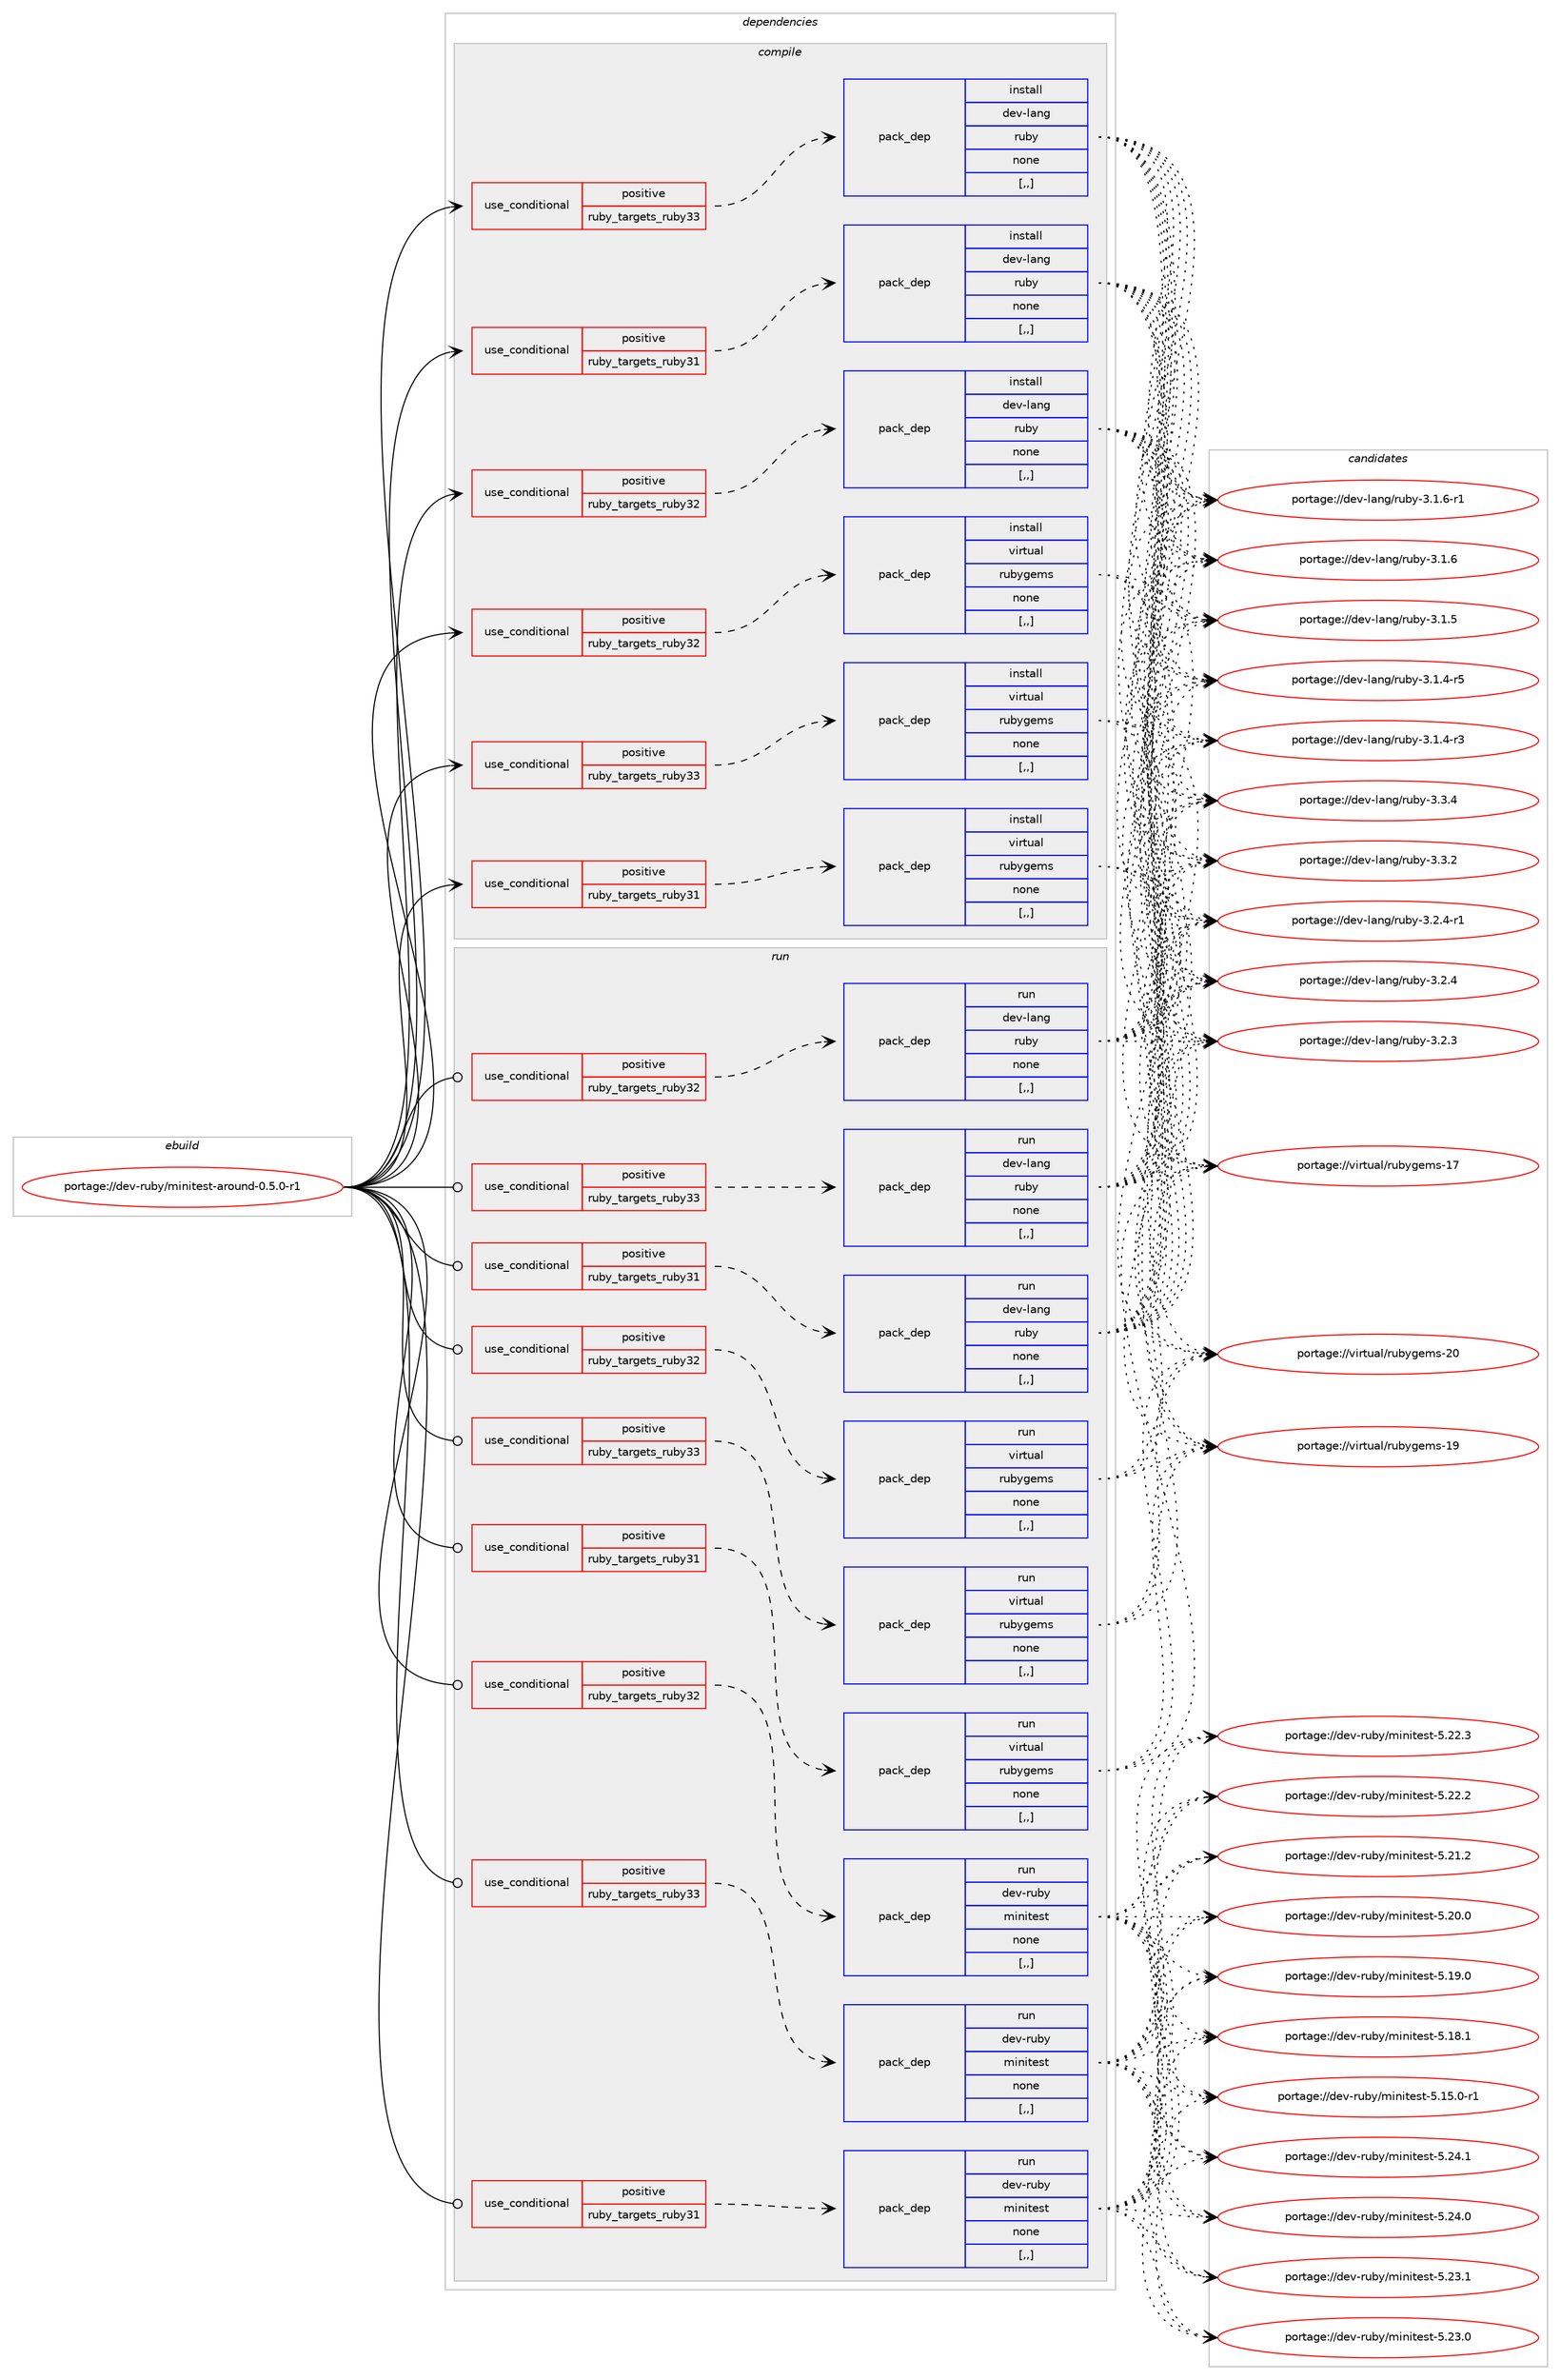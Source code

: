 digraph prolog {

# *************
# Graph options
# *************

newrank=true;
concentrate=true;
compound=true;
graph [rankdir=LR,fontname=Helvetica,fontsize=10,ranksep=1.5];#, ranksep=2.5, nodesep=0.2];
edge  [arrowhead=vee];
node  [fontname=Helvetica,fontsize=10];

# **********
# The ebuild
# **********

subgraph cluster_leftcol {
color=gray;
rank=same;
label=<<i>ebuild</i>>;
id [label="portage://dev-ruby/minitest-around-0.5.0-r1", color=red, width=4, href="../dev-ruby/minitest-around-0.5.0-r1.svg"];
}

# ****************
# The dependencies
# ****************

subgraph cluster_midcol {
color=gray;
label=<<i>dependencies</i>>;
subgraph cluster_compile {
fillcolor="#eeeeee";
style=filled;
label=<<i>compile</i>>;
subgraph cond50580 {
dependency189755 [label=<<TABLE BORDER="0" CELLBORDER="1" CELLSPACING="0" CELLPADDING="4"><TR><TD ROWSPAN="3" CELLPADDING="10">use_conditional</TD></TR><TR><TD>positive</TD></TR><TR><TD>ruby_targets_ruby31</TD></TR></TABLE>>, shape=none, color=red];
subgraph pack137846 {
dependency189756 [label=<<TABLE BORDER="0" CELLBORDER="1" CELLSPACING="0" CELLPADDING="4" WIDTH="220"><TR><TD ROWSPAN="6" CELLPADDING="30">pack_dep</TD></TR><TR><TD WIDTH="110">install</TD></TR><TR><TD>dev-lang</TD></TR><TR><TD>ruby</TD></TR><TR><TD>none</TD></TR><TR><TD>[,,]</TD></TR></TABLE>>, shape=none, color=blue];
}
dependency189755:e -> dependency189756:w [weight=20,style="dashed",arrowhead="vee"];
}
id:e -> dependency189755:w [weight=20,style="solid",arrowhead="vee"];
subgraph cond50581 {
dependency189757 [label=<<TABLE BORDER="0" CELLBORDER="1" CELLSPACING="0" CELLPADDING="4"><TR><TD ROWSPAN="3" CELLPADDING="10">use_conditional</TD></TR><TR><TD>positive</TD></TR><TR><TD>ruby_targets_ruby31</TD></TR></TABLE>>, shape=none, color=red];
subgraph pack137847 {
dependency189758 [label=<<TABLE BORDER="0" CELLBORDER="1" CELLSPACING="0" CELLPADDING="4" WIDTH="220"><TR><TD ROWSPAN="6" CELLPADDING="30">pack_dep</TD></TR><TR><TD WIDTH="110">install</TD></TR><TR><TD>virtual</TD></TR><TR><TD>rubygems</TD></TR><TR><TD>none</TD></TR><TR><TD>[,,]</TD></TR></TABLE>>, shape=none, color=blue];
}
dependency189757:e -> dependency189758:w [weight=20,style="dashed",arrowhead="vee"];
}
id:e -> dependency189757:w [weight=20,style="solid",arrowhead="vee"];
subgraph cond50582 {
dependency189759 [label=<<TABLE BORDER="0" CELLBORDER="1" CELLSPACING="0" CELLPADDING="4"><TR><TD ROWSPAN="3" CELLPADDING="10">use_conditional</TD></TR><TR><TD>positive</TD></TR><TR><TD>ruby_targets_ruby32</TD></TR></TABLE>>, shape=none, color=red];
subgraph pack137848 {
dependency189760 [label=<<TABLE BORDER="0" CELLBORDER="1" CELLSPACING="0" CELLPADDING="4" WIDTH="220"><TR><TD ROWSPAN="6" CELLPADDING="30">pack_dep</TD></TR><TR><TD WIDTH="110">install</TD></TR><TR><TD>dev-lang</TD></TR><TR><TD>ruby</TD></TR><TR><TD>none</TD></TR><TR><TD>[,,]</TD></TR></TABLE>>, shape=none, color=blue];
}
dependency189759:e -> dependency189760:w [weight=20,style="dashed",arrowhead="vee"];
}
id:e -> dependency189759:w [weight=20,style="solid",arrowhead="vee"];
subgraph cond50583 {
dependency189761 [label=<<TABLE BORDER="0" CELLBORDER="1" CELLSPACING="0" CELLPADDING="4"><TR><TD ROWSPAN="3" CELLPADDING="10">use_conditional</TD></TR><TR><TD>positive</TD></TR><TR><TD>ruby_targets_ruby32</TD></TR></TABLE>>, shape=none, color=red];
subgraph pack137849 {
dependency189762 [label=<<TABLE BORDER="0" CELLBORDER="1" CELLSPACING="0" CELLPADDING="4" WIDTH="220"><TR><TD ROWSPAN="6" CELLPADDING="30">pack_dep</TD></TR><TR><TD WIDTH="110">install</TD></TR><TR><TD>virtual</TD></TR><TR><TD>rubygems</TD></TR><TR><TD>none</TD></TR><TR><TD>[,,]</TD></TR></TABLE>>, shape=none, color=blue];
}
dependency189761:e -> dependency189762:w [weight=20,style="dashed",arrowhead="vee"];
}
id:e -> dependency189761:w [weight=20,style="solid",arrowhead="vee"];
subgraph cond50584 {
dependency189763 [label=<<TABLE BORDER="0" CELLBORDER="1" CELLSPACING="0" CELLPADDING="4"><TR><TD ROWSPAN="3" CELLPADDING="10">use_conditional</TD></TR><TR><TD>positive</TD></TR><TR><TD>ruby_targets_ruby33</TD></TR></TABLE>>, shape=none, color=red];
subgraph pack137850 {
dependency189764 [label=<<TABLE BORDER="0" CELLBORDER="1" CELLSPACING="0" CELLPADDING="4" WIDTH="220"><TR><TD ROWSPAN="6" CELLPADDING="30">pack_dep</TD></TR><TR><TD WIDTH="110">install</TD></TR><TR><TD>dev-lang</TD></TR><TR><TD>ruby</TD></TR><TR><TD>none</TD></TR><TR><TD>[,,]</TD></TR></TABLE>>, shape=none, color=blue];
}
dependency189763:e -> dependency189764:w [weight=20,style="dashed",arrowhead="vee"];
}
id:e -> dependency189763:w [weight=20,style="solid",arrowhead="vee"];
subgraph cond50585 {
dependency189765 [label=<<TABLE BORDER="0" CELLBORDER="1" CELLSPACING="0" CELLPADDING="4"><TR><TD ROWSPAN="3" CELLPADDING="10">use_conditional</TD></TR><TR><TD>positive</TD></TR><TR><TD>ruby_targets_ruby33</TD></TR></TABLE>>, shape=none, color=red];
subgraph pack137851 {
dependency189766 [label=<<TABLE BORDER="0" CELLBORDER="1" CELLSPACING="0" CELLPADDING="4" WIDTH="220"><TR><TD ROWSPAN="6" CELLPADDING="30">pack_dep</TD></TR><TR><TD WIDTH="110">install</TD></TR><TR><TD>virtual</TD></TR><TR><TD>rubygems</TD></TR><TR><TD>none</TD></TR><TR><TD>[,,]</TD></TR></TABLE>>, shape=none, color=blue];
}
dependency189765:e -> dependency189766:w [weight=20,style="dashed",arrowhead="vee"];
}
id:e -> dependency189765:w [weight=20,style="solid",arrowhead="vee"];
}
subgraph cluster_compileandrun {
fillcolor="#eeeeee";
style=filled;
label=<<i>compile and run</i>>;
}
subgraph cluster_run {
fillcolor="#eeeeee";
style=filled;
label=<<i>run</i>>;
subgraph cond50586 {
dependency189767 [label=<<TABLE BORDER="0" CELLBORDER="1" CELLSPACING="0" CELLPADDING="4"><TR><TD ROWSPAN="3" CELLPADDING="10">use_conditional</TD></TR><TR><TD>positive</TD></TR><TR><TD>ruby_targets_ruby31</TD></TR></TABLE>>, shape=none, color=red];
subgraph pack137852 {
dependency189768 [label=<<TABLE BORDER="0" CELLBORDER="1" CELLSPACING="0" CELLPADDING="4" WIDTH="220"><TR><TD ROWSPAN="6" CELLPADDING="30">pack_dep</TD></TR><TR><TD WIDTH="110">run</TD></TR><TR><TD>dev-lang</TD></TR><TR><TD>ruby</TD></TR><TR><TD>none</TD></TR><TR><TD>[,,]</TD></TR></TABLE>>, shape=none, color=blue];
}
dependency189767:e -> dependency189768:w [weight=20,style="dashed",arrowhead="vee"];
}
id:e -> dependency189767:w [weight=20,style="solid",arrowhead="odot"];
subgraph cond50587 {
dependency189769 [label=<<TABLE BORDER="0" CELLBORDER="1" CELLSPACING="0" CELLPADDING="4"><TR><TD ROWSPAN="3" CELLPADDING="10">use_conditional</TD></TR><TR><TD>positive</TD></TR><TR><TD>ruby_targets_ruby31</TD></TR></TABLE>>, shape=none, color=red];
subgraph pack137853 {
dependency189770 [label=<<TABLE BORDER="0" CELLBORDER="1" CELLSPACING="0" CELLPADDING="4" WIDTH="220"><TR><TD ROWSPAN="6" CELLPADDING="30">pack_dep</TD></TR><TR><TD WIDTH="110">run</TD></TR><TR><TD>dev-ruby</TD></TR><TR><TD>minitest</TD></TR><TR><TD>none</TD></TR><TR><TD>[,,]</TD></TR></TABLE>>, shape=none, color=blue];
}
dependency189769:e -> dependency189770:w [weight=20,style="dashed",arrowhead="vee"];
}
id:e -> dependency189769:w [weight=20,style="solid",arrowhead="odot"];
subgraph cond50588 {
dependency189771 [label=<<TABLE BORDER="0" CELLBORDER="1" CELLSPACING="0" CELLPADDING="4"><TR><TD ROWSPAN="3" CELLPADDING="10">use_conditional</TD></TR><TR><TD>positive</TD></TR><TR><TD>ruby_targets_ruby31</TD></TR></TABLE>>, shape=none, color=red];
subgraph pack137854 {
dependency189772 [label=<<TABLE BORDER="0" CELLBORDER="1" CELLSPACING="0" CELLPADDING="4" WIDTH="220"><TR><TD ROWSPAN="6" CELLPADDING="30">pack_dep</TD></TR><TR><TD WIDTH="110">run</TD></TR><TR><TD>virtual</TD></TR><TR><TD>rubygems</TD></TR><TR><TD>none</TD></TR><TR><TD>[,,]</TD></TR></TABLE>>, shape=none, color=blue];
}
dependency189771:e -> dependency189772:w [weight=20,style="dashed",arrowhead="vee"];
}
id:e -> dependency189771:w [weight=20,style="solid",arrowhead="odot"];
subgraph cond50589 {
dependency189773 [label=<<TABLE BORDER="0" CELLBORDER="1" CELLSPACING="0" CELLPADDING="4"><TR><TD ROWSPAN="3" CELLPADDING="10">use_conditional</TD></TR><TR><TD>positive</TD></TR><TR><TD>ruby_targets_ruby32</TD></TR></TABLE>>, shape=none, color=red];
subgraph pack137855 {
dependency189774 [label=<<TABLE BORDER="0" CELLBORDER="1" CELLSPACING="0" CELLPADDING="4" WIDTH="220"><TR><TD ROWSPAN="6" CELLPADDING="30">pack_dep</TD></TR><TR><TD WIDTH="110">run</TD></TR><TR><TD>dev-lang</TD></TR><TR><TD>ruby</TD></TR><TR><TD>none</TD></TR><TR><TD>[,,]</TD></TR></TABLE>>, shape=none, color=blue];
}
dependency189773:e -> dependency189774:w [weight=20,style="dashed",arrowhead="vee"];
}
id:e -> dependency189773:w [weight=20,style="solid",arrowhead="odot"];
subgraph cond50590 {
dependency189775 [label=<<TABLE BORDER="0" CELLBORDER="1" CELLSPACING="0" CELLPADDING="4"><TR><TD ROWSPAN="3" CELLPADDING="10">use_conditional</TD></TR><TR><TD>positive</TD></TR><TR><TD>ruby_targets_ruby32</TD></TR></TABLE>>, shape=none, color=red];
subgraph pack137856 {
dependency189776 [label=<<TABLE BORDER="0" CELLBORDER="1" CELLSPACING="0" CELLPADDING="4" WIDTH="220"><TR><TD ROWSPAN="6" CELLPADDING="30">pack_dep</TD></TR><TR><TD WIDTH="110">run</TD></TR><TR><TD>dev-ruby</TD></TR><TR><TD>minitest</TD></TR><TR><TD>none</TD></TR><TR><TD>[,,]</TD></TR></TABLE>>, shape=none, color=blue];
}
dependency189775:e -> dependency189776:w [weight=20,style="dashed",arrowhead="vee"];
}
id:e -> dependency189775:w [weight=20,style="solid",arrowhead="odot"];
subgraph cond50591 {
dependency189777 [label=<<TABLE BORDER="0" CELLBORDER="1" CELLSPACING="0" CELLPADDING="4"><TR><TD ROWSPAN="3" CELLPADDING="10">use_conditional</TD></TR><TR><TD>positive</TD></TR><TR><TD>ruby_targets_ruby32</TD></TR></TABLE>>, shape=none, color=red];
subgraph pack137857 {
dependency189778 [label=<<TABLE BORDER="0" CELLBORDER="1" CELLSPACING="0" CELLPADDING="4" WIDTH="220"><TR><TD ROWSPAN="6" CELLPADDING="30">pack_dep</TD></TR><TR><TD WIDTH="110">run</TD></TR><TR><TD>virtual</TD></TR><TR><TD>rubygems</TD></TR><TR><TD>none</TD></TR><TR><TD>[,,]</TD></TR></TABLE>>, shape=none, color=blue];
}
dependency189777:e -> dependency189778:w [weight=20,style="dashed",arrowhead="vee"];
}
id:e -> dependency189777:w [weight=20,style="solid",arrowhead="odot"];
subgraph cond50592 {
dependency189779 [label=<<TABLE BORDER="0" CELLBORDER="1" CELLSPACING="0" CELLPADDING="4"><TR><TD ROWSPAN="3" CELLPADDING="10">use_conditional</TD></TR><TR><TD>positive</TD></TR><TR><TD>ruby_targets_ruby33</TD></TR></TABLE>>, shape=none, color=red];
subgraph pack137858 {
dependency189780 [label=<<TABLE BORDER="0" CELLBORDER="1" CELLSPACING="0" CELLPADDING="4" WIDTH="220"><TR><TD ROWSPAN="6" CELLPADDING="30">pack_dep</TD></TR><TR><TD WIDTH="110">run</TD></TR><TR><TD>dev-lang</TD></TR><TR><TD>ruby</TD></TR><TR><TD>none</TD></TR><TR><TD>[,,]</TD></TR></TABLE>>, shape=none, color=blue];
}
dependency189779:e -> dependency189780:w [weight=20,style="dashed",arrowhead="vee"];
}
id:e -> dependency189779:w [weight=20,style="solid",arrowhead="odot"];
subgraph cond50593 {
dependency189781 [label=<<TABLE BORDER="0" CELLBORDER="1" CELLSPACING="0" CELLPADDING="4"><TR><TD ROWSPAN="3" CELLPADDING="10">use_conditional</TD></TR><TR><TD>positive</TD></TR><TR><TD>ruby_targets_ruby33</TD></TR></TABLE>>, shape=none, color=red];
subgraph pack137859 {
dependency189782 [label=<<TABLE BORDER="0" CELLBORDER="1" CELLSPACING="0" CELLPADDING="4" WIDTH="220"><TR><TD ROWSPAN="6" CELLPADDING="30">pack_dep</TD></TR><TR><TD WIDTH="110">run</TD></TR><TR><TD>dev-ruby</TD></TR><TR><TD>minitest</TD></TR><TR><TD>none</TD></TR><TR><TD>[,,]</TD></TR></TABLE>>, shape=none, color=blue];
}
dependency189781:e -> dependency189782:w [weight=20,style="dashed",arrowhead="vee"];
}
id:e -> dependency189781:w [weight=20,style="solid",arrowhead="odot"];
subgraph cond50594 {
dependency189783 [label=<<TABLE BORDER="0" CELLBORDER="1" CELLSPACING="0" CELLPADDING="4"><TR><TD ROWSPAN="3" CELLPADDING="10">use_conditional</TD></TR><TR><TD>positive</TD></TR><TR><TD>ruby_targets_ruby33</TD></TR></TABLE>>, shape=none, color=red];
subgraph pack137860 {
dependency189784 [label=<<TABLE BORDER="0" CELLBORDER="1" CELLSPACING="0" CELLPADDING="4" WIDTH="220"><TR><TD ROWSPAN="6" CELLPADDING="30">pack_dep</TD></TR><TR><TD WIDTH="110">run</TD></TR><TR><TD>virtual</TD></TR><TR><TD>rubygems</TD></TR><TR><TD>none</TD></TR><TR><TD>[,,]</TD></TR></TABLE>>, shape=none, color=blue];
}
dependency189783:e -> dependency189784:w [weight=20,style="dashed",arrowhead="vee"];
}
id:e -> dependency189783:w [weight=20,style="solid",arrowhead="odot"];
}
}

# **************
# The candidates
# **************

subgraph cluster_choices {
rank=same;
color=gray;
label=<<i>candidates</i>>;

subgraph choice137846 {
color=black;
nodesep=1;
choice10010111845108971101034711411798121455146514652 [label="portage://dev-lang/ruby-3.3.4", color=red, width=4,href="../dev-lang/ruby-3.3.4.svg"];
choice10010111845108971101034711411798121455146514650 [label="portage://dev-lang/ruby-3.3.2", color=red, width=4,href="../dev-lang/ruby-3.3.2.svg"];
choice100101118451089711010347114117981214551465046524511449 [label="portage://dev-lang/ruby-3.2.4-r1", color=red, width=4,href="../dev-lang/ruby-3.2.4-r1.svg"];
choice10010111845108971101034711411798121455146504652 [label="portage://dev-lang/ruby-3.2.4", color=red, width=4,href="../dev-lang/ruby-3.2.4.svg"];
choice10010111845108971101034711411798121455146504651 [label="portage://dev-lang/ruby-3.2.3", color=red, width=4,href="../dev-lang/ruby-3.2.3.svg"];
choice100101118451089711010347114117981214551464946544511449 [label="portage://dev-lang/ruby-3.1.6-r1", color=red, width=4,href="../dev-lang/ruby-3.1.6-r1.svg"];
choice10010111845108971101034711411798121455146494654 [label="portage://dev-lang/ruby-3.1.6", color=red, width=4,href="../dev-lang/ruby-3.1.6.svg"];
choice10010111845108971101034711411798121455146494653 [label="portage://dev-lang/ruby-3.1.5", color=red, width=4,href="../dev-lang/ruby-3.1.5.svg"];
choice100101118451089711010347114117981214551464946524511453 [label="portage://dev-lang/ruby-3.1.4-r5", color=red, width=4,href="../dev-lang/ruby-3.1.4-r5.svg"];
choice100101118451089711010347114117981214551464946524511451 [label="portage://dev-lang/ruby-3.1.4-r3", color=red, width=4,href="../dev-lang/ruby-3.1.4-r3.svg"];
dependency189756:e -> choice10010111845108971101034711411798121455146514652:w [style=dotted,weight="100"];
dependency189756:e -> choice10010111845108971101034711411798121455146514650:w [style=dotted,weight="100"];
dependency189756:e -> choice100101118451089711010347114117981214551465046524511449:w [style=dotted,weight="100"];
dependency189756:e -> choice10010111845108971101034711411798121455146504652:w [style=dotted,weight="100"];
dependency189756:e -> choice10010111845108971101034711411798121455146504651:w [style=dotted,weight="100"];
dependency189756:e -> choice100101118451089711010347114117981214551464946544511449:w [style=dotted,weight="100"];
dependency189756:e -> choice10010111845108971101034711411798121455146494654:w [style=dotted,weight="100"];
dependency189756:e -> choice10010111845108971101034711411798121455146494653:w [style=dotted,weight="100"];
dependency189756:e -> choice100101118451089711010347114117981214551464946524511453:w [style=dotted,weight="100"];
dependency189756:e -> choice100101118451089711010347114117981214551464946524511451:w [style=dotted,weight="100"];
}
subgraph choice137847 {
color=black;
nodesep=1;
choice118105114116117971084711411798121103101109115455048 [label="portage://virtual/rubygems-20", color=red, width=4,href="../virtual/rubygems-20.svg"];
choice118105114116117971084711411798121103101109115454957 [label="portage://virtual/rubygems-19", color=red, width=4,href="../virtual/rubygems-19.svg"];
choice118105114116117971084711411798121103101109115454955 [label="portage://virtual/rubygems-17", color=red, width=4,href="../virtual/rubygems-17.svg"];
dependency189758:e -> choice118105114116117971084711411798121103101109115455048:w [style=dotted,weight="100"];
dependency189758:e -> choice118105114116117971084711411798121103101109115454957:w [style=dotted,weight="100"];
dependency189758:e -> choice118105114116117971084711411798121103101109115454955:w [style=dotted,weight="100"];
}
subgraph choice137848 {
color=black;
nodesep=1;
choice10010111845108971101034711411798121455146514652 [label="portage://dev-lang/ruby-3.3.4", color=red, width=4,href="../dev-lang/ruby-3.3.4.svg"];
choice10010111845108971101034711411798121455146514650 [label="portage://dev-lang/ruby-3.3.2", color=red, width=4,href="../dev-lang/ruby-3.3.2.svg"];
choice100101118451089711010347114117981214551465046524511449 [label="portage://dev-lang/ruby-3.2.4-r1", color=red, width=4,href="../dev-lang/ruby-3.2.4-r1.svg"];
choice10010111845108971101034711411798121455146504652 [label="portage://dev-lang/ruby-3.2.4", color=red, width=4,href="../dev-lang/ruby-3.2.4.svg"];
choice10010111845108971101034711411798121455146504651 [label="portage://dev-lang/ruby-3.2.3", color=red, width=4,href="../dev-lang/ruby-3.2.3.svg"];
choice100101118451089711010347114117981214551464946544511449 [label="portage://dev-lang/ruby-3.1.6-r1", color=red, width=4,href="../dev-lang/ruby-3.1.6-r1.svg"];
choice10010111845108971101034711411798121455146494654 [label="portage://dev-lang/ruby-3.1.6", color=red, width=4,href="../dev-lang/ruby-3.1.6.svg"];
choice10010111845108971101034711411798121455146494653 [label="portage://dev-lang/ruby-3.1.5", color=red, width=4,href="../dev-lang/ruby-3.1.5.svg"];
choice100101118451089711010347114117981214551464946524511453 [label="portage://dev-lang/ruby-3.1.4-r5", color=red, width=4,href="../dev-lang/ruby-3.1.4-r5.svg"];
choice100101118451089711010347114117981214551464946524511451 [label="portage://dev-lang/ruby-3.1.4-r3", color=red, width=4,href="../dev-lang/ruby-3.1.4-r3.svg"];
dependency189760:e -> choice10010111845108971101034711411798121455146514652:w [style=dotted,weight="100"];
dependency189760:e -> choice10010111845108971101034711411798121455146514650:w [style=dotted,weight="100"];
dependency189760:e -> choice100101118451089711010347114117981214551465046524511449:w [style=dotted,weight="100"];
dependency189760:e -> choice10010111845108971101034711411798121455146504652:w [style=dotted,weight="100"];
dependency189760:e -> choice10010111845108971101034711411798121455146504651:w [style=dotted,weight="100"];
dependency189760:e -> choice100101118451089711010347114117981214551464946544511449:w [style=dotted,weight="100"];
dependency189760:e -> choice10010111845108971101034711411798121455146494654:w [style=dotted,weight="100"];
dependency189760:e -> choice10010111845108971101034711411798121455146494653:w [style=dotted,weight="100"];
dependency189760:e -> choice100101118451089711010347114117981214551464946524511453:w [style=dotted,weight="100"];
dependency189760:e -> choice100101118451089711010347114117981214551464946524511451:w [style=dotted,weight="100"];
}
subgraph choice137849 {
color=black;
nodesep=1;
choice118105114116117971084711411798121103101109115455048 [label="portage://virtual/rubygems-20", color=red, width=4,href="../virtual/rubygems-20.svg"];
choice118105114116117971084711411798121103101109115454957 [label="portage://virtual/rubygems-19", color=red, width=4,href="../virtual/rubygems-19.svg"];
choice118105114116117971084711411798121103101109115454955 [label="portage://virtual/rubygems-17", color=red, width=4,href="../virtual/rubygems-17.svg"];
dependency189762:e -> choice118105114116117971084711411798121103101109115455048:w [style=dotted,weight="100"];
dependency189762:e -> choice118105114116117971084711411798121103101109115454957:w [style=dotted,weight="100"];
dependency189762:e -> choice118105114116117971084711411798121103101109115454955:w [style=dotted,weight="100"];
}
subgraph choice137850 {
color=black;
nodesep=1;
choice10010111845108971101034711411798121455146514652 [label="portage://dev-lang/ruby-3.3.4", color=red, width=4,href="../dev-lang/ruby-3.3.4.svg"];
choice10010111845108971101034711411798121455146514650 [label="portage://dev-lang/ruby-3.3.2", color=red, width=4,href="../dev-lang/ruby-3.3.2.svg"];
choice100101118451089711010347114117981214551465046524511449 [label="portage://dev-lang/ruby-3.2.4-r1", color=red, width=4,href="../dev-lang/ruby-3.2.4-r1.svg"];
choice10010111845108971101034711411798121455146504652 [label="portage://dev-lang/ruby-3.2.4", color=red, width=4,href="../dev-lang/ruby-3.2.4.svg"];
choice10010111845108971101034711411798121455146504651 [label="portage://dev-lang/ruby-3.2.3", color=red, width=4,href="../dev-lang/ruby-3.2.3.svg"];
choice100101118451089711010347114117981214551464946544511449 [label="portage://dev-lang/ruby-3.1.6-r1", color=red, width=4,href="../dev-lang/ruby-3.1.6-r1.svg"];
choice10010111845108971101034711411798121455146494654 [label="portage://dev-lang/ruby-3.1.6", color=red, width=4,href="../dev-lang/ruby-3.1.6.svg"];
choice10010111845108971101034711411798121455146494653 [label="portage://dev-lang/ruby-3.1.5", color=red, width=4,href="../dev-lang/ruby-3.1.5.svg"];
choice100101118451089711010347114117981214551464946524511453 [label="portage://dev-lang/ruby-3.1.4-r5", color=red, width=4,href="../dev-lang/ruby-3.1.4-r5.svg"];
choice100101118451089711010347114117981214551464946524511451 [label="portage://dev-lang/ruby-3.1.4-r3", color=red, width=4,href="../dev-lang/ruby-3.1.4-r3.svg"];
dependency189764:e -> choice10010111845108971101034711411798121455146514652:w [style=dotted,weight="100"];
dependency189764:e -> choice10010111845108971101034711411798121455146514650:w [style=dotted,weight="100"];
dependency189764:e -> choice100101118451089711010347114117981214551465046524511449:w [style=dotted,weight="100"];
dependency189764:e -> choice10010111845108971101034711411798121455146504652:w [style=dotted,weight="100"];
dependency189764:e -> choice10010111845108971101034711411798121455146504651:w [style=dotted,weight="100"];
dependency189764:e -> choice100101118451089711010347114117981214551464946544511449:w [style=dotted,weight="100"];
dependency189764:e -> choice10010111845108971101034711411798121455146494654:w [style=dotted,weight="100"];
dependency189764:e -> choice10010111845108971101034711411798121455146494653:w [style=dotted,weight="100"];
dependency189764:e -> choice100101118451089711010347114117981214551464946524511453:w [style=dotted,weight="100"];
dependency189764:e -> choice100101118451089711010347114117981214551464946524511451:w [style=dotted,weight="100"];
}
subgraph choice137851 {
color=black;
nodesep=1;
choice118105114116117971084711411798121103101109115455048 [label="portage://virtual/rubygems-20", color=red, width=4,href="../virtual/rubygems-20.svg"];
choice118105114116117971084711411798121103101109115454957 [label="portage://virtual/rubygems-19", color=red, width=4,href="../virtual/rubygems-19.svg"];
choice118105114116117971084711411798121103101109115454955 [label="portage://virtual/rubygems-17", color=red, width=4,href="../virtual/rubygems-17.svg"];
dependency189766:e -> choice118105114116117971084711411798121103101109115455048:w [style=dotted,weight="100"];
dependency189766:e -> choice118105114116117971084711411798121103101109115454957:w [style=dotted,weight="100"];
dependency189766:e -> choice118105114116117971084711411798121103101109115454955:w [style=dotted,weight="100"];
}
subgraph choice137852 {
color=black;
nodesep=1;
choice10010111845108971101034711411798121455146514652 [label="portage://dev-lang/ruby-3.3.4", color=red, width=4,href="../dev-lang/ruby-3.3.4.svg"];
choice10010111845108971101034711411798121455146514650 [label="portage://dev-lang/ruby-3.3.2", color=red, width=4,href="../dev-lang/ruby-3.3.2.svg"];
choice100101118451089711010347114117981214551465046524511449 [label="portage://dev-lang/ruby-3.2.4-r1", color=red, width=4,href="../dev-lang/ruby-3.2.4-r1.svg"];
choice10010111845108971101034711411798121455146504652 [label="portage://dev-lang/ruby-3.2.4", color=red, width=4,href="../dev-lang/ruby-3.2.4.svg"];
choice10010111845108971101034711411798121455146504651 [label="portage://dev-lang/ruby-3.2.3", color=red, width=4,href="../dev-lang/ruby-3.2.3.svg"];
choice100101118451089711010347114117981214551464946544511449 [label="portage://dev-lang/ruby-3.1.6-r1", color=red, width=4,href="../dev-lang/ruby-3.1.6-r1.svg"];
choice10010111845108971101034711411798121455146494654 [label="portage://dev-lang/ruby-3.1.6", color=red, width=4,href="../dev-lang/ruby-3.1.6.svg"];
choice10010111845108971101034711411798121455146494653 [label="portage://dev-lang/ruby-3.1.5", color=red, width=4,href="../dev-lang/ruby-3.1.5.svg"];
choice100101118451089711010347114117981214551464946524511453 [label="portage://dev-lang/ruby-3.1.4-r5", color=red, width=4,href="../dev-lang/ruby-3.1.4-r5.svg"];
choice100101118451089711010347114117981214551464946524511451 [label="portage://dev-lang/ruby-3.1.4-r3", color=red, width=4,href="../dev-lang/ruby-3.1.4-r3.svg"];
dependency189768:e -> choice10010111845108971101034711411798121455146514652:w [style=dotted,weight="100"];
dependency189768:e -> choice10010111845108971101034711411798121455146514650:w [style=dotted,weight="100"];
dependency189768:e -> choice100101118451089711010347114117981214551465046524511449:w [style=dotted,weight="100"];
dependency189768:e -> choice10010111845108971101034711411798121455146504652:w [style=dotted,weight="100"];
dependency189768:e -> choice10010111845108971101034711411798121455146504651:w [style=dotted,weight="100"];
dependency189768:e -> choice100101118451089711010347114117981214551464946544511449:w [style=dotted,weight="100"];
dependency189768:e -> choice10010111845108971101034711411798121455146494654:w [style=dotted,weight="100"];
dependency189768:e -> choice10010111845108971101034711411798121455146494653:w [style=dotted,weight="100"];
dependency189768:e -> choice100101118451089711010347114117981214551464946524511453:w [style=dotted,weight="100"];
dependency189768:e -> choice100101118451089711010347114117981214551464946524511451:w [style=dotted,weight="100"];
}
subgraph choice137853 {
color=black;
nodesep=1;
choice10010111845114117981214710910511010511610111511645534650524649 [label="portage://dev-ruby/minitest-5.24.1", color=red, width=4,href="../dev-ruby/minitest-5.24.1.svg"];
choice10010111845114117981214710910511010511610111511645534650524648 [label="portage://dev-ruby/minitest-5.24.0", color=red, width=4,href="../dev-ruby/minitest-5.24.0.svg"];
choice10010111845114117981214710910511010511610111511645534650514649 [label="portage://dev-ruby/minitest-5.23.1", color=red, width=4,href="../dev-ruby/minitest-5.23.1.svg"];
choice10010111845114117981214710910511010511610111511645534650514648 [label="portage://dev-ruby/minitest-5.23.0", color=red, width=4,href="../dev-ruby/minitest-5.23.0.svg"];
choice10010111845114117981214710910511010511610111511645534650504651 [label="portage://dev-ruby/minitest-5.22.3", color=red, width=4,href="../dev-ruby/minitest-5.22.3.svg"];
choice10010111845114117981214710910511010511610111511645534650504650 [label="portage://dev-ruby/minitest-5.22.2", color=red, width=4,href="../dev-ruby/minitest-5.22.2.svg"];
choice10010111845114117981214710910511010511610111511645534650494650 [label="portage://dev-ruby/minitest-5.21.2", color=red, width=4,href="../dev-ruby/minitest-5.21.2.svg"];
choice10010111845114117981214710910511010511610111511645534650484648 [label="portage://dev-ruby/minitest-5.20.0", color=red, width=4,href="../dev-ruby/minitest-5.20.0.svg"];
choice10010111845114117981214710910511010511610111511645534649574648 [label="portage://dev-ruby/minitest-5.19.0", color=red, width=4,href="../dev-ruby/minitest-5.19.0.svg"];
choice10010111845114117981214710910511010511610111511645534649564649 [label="portage://dev-ruby/minitest-5.18.1", color=red, width=4,href="../dev-ruby/minitest-5.18.1.svg"];
choice100101118451141179812147109105110105116101115116455346495346484511449 [label="portage://dev-ruby/minitest-5.15.0-r1", color=red, width=4,href="../dev-ruby/minitest-5.15.0-r1.svg"];
dependency189770:e -> choice10010111845114117981214710910511010511610111511645534650524649:w [style=dotted,weight="100"];
dependency189770:e -> choice10010111845114117981214710910511010511610111511645534650524648:w [style=dotted,weight="100"];
dependency189770:e -> choice10010111845114117981214710910511010511610111511645534650514649:w [style=dotted,weight="100"];
dependency189770:e -> choice10010111845114117981214710910511010511610111511645534650514648:w [style=dotted,weight="100"];
dependency189770:e -> choice10010111845114117981214710910511010511610111511645534650504651:w [style=dotted,weight="100"];
dependency189770:e -> choice10010111845114117981214710910511010511610111511645534650504650:w [style=dotted,weight="100"];
dependency189770:e -> choice10010111845114117981214710910511010511610111511645534650494650:w [style=dotted,weight="100"];
dependency189770:e -> choice10010111845114117981214710910511010511610111511645534650484648:w [style=dotted,weight="100"];
dependency189770:e -> choice10010111845114117981214710910511010511610111511645534649574648:w [style=dotted,weight="100"];
dependency189770:e -> choice10010111845114117981214710910511010511610111511645534649564649:w [style=dotted,weight="100"];
dependency189770:e -> choice100101118451141179812147109105110105116101115116455346495346484511449:w [style=dotted,weight="100"];
}
subgraph choice137854 {
color=black;
nodesep=1;
choice118105114116117971084711411798121103101109115455048 [label="portage://virtual/rubygems-20", color=red, width=4,href="../virtual/rubygems-20.svg"];
choice118105114116117971084711411798121103101109115454957 [label="portage://virtual/rubygems-19", color=red, width=4,href="../virtual/rubygems-19.svg"];
choice118105114116117971084711411798121103101109115454955 [label="portage://virtual/rubygems-17", color=red, width=4,href="../virtual/rubygems-17.svg"];
dependency189772:e -> choice118105114116117971084711411798121103101109115455048:w [style=dotted,weight="100"];
dependency189772:e -> choice118105114116117971084711411798121103101109115454957:w [style=dotted,weight="100"];
dependency189772:e -> choice118105114116117971084711411798121103101109115454955:w [style=dotted,weight="100"];
}
subgraph choice137855 {
color=black;
nodesep=1;
choice10010111845108971101034711411798121455146514652 [label="portage://dev-lang/ruby-3.3.4", color=red, width=4,href="../dev-lang/ruby-3.3.4.svg"];
choice10010111845108971101034711411798121455146514650 [label="portage://dev-lang/ruby-3.3.2", color=red, width=4,href="../dev-lang/ruby-3.3.2.svg"];
choice100101118451089711010347114117981214551465046524511449 [label="portage://dev-lang/ruby-3.2.4-r1", color=red, width=4,href="../dev-lang/ruby-3.2.4-r1.svg"];
choice10010111845108971101034711411798121455146504652 [label="portage://dev-lang/ruby-3.2.4", color=red, width=4,href="../dev-lang/ruby-3.2.4.svg"];
choice10010111845108971101034711411798121455146504651 [label="portage://dev-lang/ruby-3.2.3", color=red, width=4,href="../dev-lang/ruby-3.2.3.svg"];
choice100101118451089711010347114117981214551464946544511449 [label="portage://dev-lang/ruby-3.1.6-r1", color=red, width=4,href="../dev-lang/ruby-3.1.6-r1.svg"];
choice10010111845108971101034711411798121455146494654 [label="portage://dev-lang/ruby-3.1.6", color=red, width=4,href="../dev-lang/ruby-3.1.6.svg"];
choice10010111845108971101034711411798121455146494653 [label="portage://dev-lang/ruby-3.1.5", color=red, width=4,href="../dev-lang/ruby-3.1.5.svg"];
choice100101118451089711010347114117981214551464946524511453 [label="portage://dev-lang/ruby-3.1.4-r5", color=red, width=4,href="../dev-lang/ruby-3.1.4-r5.svg"];
choice100101118451089711010347114117981214551464946524511451 [label="portage://dev-lang/ruby-3.1.4-r3", color=red, width=4,href="../dev-lang/ruby-3.1.4-r3.svg"];
dependency189774:e -> choice10010111845108971101034711411798121455146514652:w [style=dotted,weight="100"];
dependency189774:e -> choice10010111845108971101034711411798121455146514650:w [style=dotted,weight="100"];
dependency189774:e -> choice100101118451089711010347114117981214551465046524511449:w [style=dotted,weight="100"];
dependency189774:e -> choice10010111845108971101034711411798121455146504652:w [style=dotted,weight="100"];
dependency189774:e -> choice10010111845108971101034711411798121455146504651:w [style=dotted,weight="100"];
dependency189774:e -> choice100101118451089711010347114117981214551464946544511449:w [style=dotted,weight="100"];
dependency189774:e -> choice10010111845108971101034711411798121455146494654:w [style=dotted,weight="100"];
dependency189774:e -> choice10010111845108971101034711411798121455146494653:w [style=dotted,weight="100"];
dependency189774:e -> choice100101118451089711010347114117981214551464946524511453:w [style=dotted,weight="100"];
dependency189774:e -> choice100101118451089711010347114117981214551464946524511451:w [style=dotted,weight="100"];
}
subgraph choice137856 {
color=black;
nodesep=1;
choice10010111845114117981214710910511010511610111511645534650524649 [label="portage://dev-ruby/minitest-5.24.1", color=red, width=4,href="../dev-ruby/minitest-5.24.1.svg"];
choice10010111845114117981214710910511010511610111511645534650524648 [label="portage://dev-ruby/minitest-5.24.0", color=red, width=4,href="../dev-ruby/minitest-5.24.0.svg"];
choice10010111845114117981214710910511010511610111511645534650514649 [label="portage://dev-ruby/minitest-5.23.1", color=red, width=4,href="../dev-ruby/minitest-5.23.1.svg"];
choice10010111845114117981214710910511010511610111511645534650514648 [label="portage://dev-ruby/minitest-5.23.0", color=red, width=4,href="../dev-ruby/minitest-5.23.0.svg"];
choice10010111845114117981214710910511010511610111511645534650504651 [label="portage://dev-ruby/minitest-5.22.3", color=red, width=4,href="../dev-ruby/minitest-5.22.3.svg"];
choice10010111845114117981214710910511010511610111511645534650504650 [label="portage://dev-ruby/minitest-5.22.2", color=red, width=4,href="../dev-ruby/minitest-5.22.2.svg"];
choice10010111845114117981214710910511010511610111511645534650494650 [label="portage://dev-ruby/minitest-5.21.2", color=red, width=4,href="../dev-ruby/minitest-5.21.2.svg"];
choice10010111845114117981214710910511010511610111511645534650484648 [label="portage://dev-ruby/minitest-5.20.0", color=red, width=4,href="../dev-ruby/minitest-5.20.0.svg"];
choice10010111845114117981214710910511010511610111511645534649574648 [label="portage://dev-ruby/minitest-5.19.0", color=red, width=4,href="../dev-ruby/minitest-5.19.0.svg"];
choice10010111845114117981214710910511010511610111511645534649564649 [label="portage://dev-ruby/minitest-5.18.1", color=red, width=4,href="../dev-ruby/minitest-5.18.1.svg"];
choice100101118451141179812147109105110105116101115116455346495346484511449 [label="portage://dev-ruby/minitest-5.15.0-r1", color=red, width=4,href="../dev-ruby/minitest-5.15.0-r1.svg"];
dependency189776:e -> choice10010111845114117981214710910511010511610111511645534650524649:w [style=dotted,weight="100"];
dependency189776:e -> choice10010111845114117981214710910511010511610111511645534650524648:w [style=dotted,weight="100"];
dependency189776:e -> choice10010111845114117981214710910511010511610111511645534650514649:w [style=dotted,weight="100"];
dependency189776:e -> choice10010111845114117981214710910511010511610111511645534650514648:w [style=dotted,weight="100"];
dependency189776:e -> choice10010111845114117981214710910511010511610111511645534650504651:w [style=dotted,weight="100"];
dependency189776:e -> choice10010111845114117981214710910511010511610111511645534650504650:w [style=dotted,weight="100"];
dependency189776:e -> choice10010111845114117981214710910511010511610111511645534650494650:w [style=dotted,weight="100"];
dependency189776:e -> choice10010111845114117981214710910511010511610111511645534650484648:w [style=dotted,weight="100"];
dependency189776:e -> choice10010111845114117981214710910511010511610111511645534649574648:w [style=dotted,weight="100"];
dependency189776:e -> choice10010111845114117981214710910511010511610111511645534649564649:w [style=dotted,weight="100"];
dependency189776:e -> choice100101118451141179812147109105110105116101115116455346495346484511449:w [style=dotted,weight="100"];
}
subgraph choice137857 {
color=black;
nodesep=1;
choice118105114116117971084711411798121103101109115455048 [label="portage://virtual/rubygems-20", color=red, width=4,href="../virtual/rubygems-20.svg"];
choice118105114116117971084711411798121103101109115454957 [label="portage://virtual/rubygems-19", color=red, width=4,href="../virtual/rubygems-19.svg"];
choice118105114116117971084711411798121103101109115454955 [label="portage://virtual/rubygems-17", color=red, width=4,href="../virtual/rubygems-17.svg"];
dependency189778:e -> choice118105114116117971084711411798121103101109115455048:w [style=dotted,weight="100"];
dependency189778:e -> choice118105114116117971084711411798121103101109115454957:w [style=dotted,weight="100"];
dependency189778:e -> choice118105114116117971084711411798121103101109115454955:w [style=dotted,weight="100"];
}
subgraph choice137858 {
color=black;
nodesep=1;
choice10010111845108971101034711411798121455146514652 [label="portage://dev-lang/ruby-3.3.4", color=red, width=4,href="../dev-lang/ruby-3.3.4.svg"];
choice10010111845108971101034711411798121455146514650 [label="portage://dev-lang/ruby-3.3.2", color=red, width=4,href="../dev-lang/ruby-3.3.2.svg"];
choice100101118451089711010347114117981214551465046524511449 [label="portage://dev-lang/ruby-3.2.4-r1", color=red, width=4,href="../dev-lang/ruby-3.2.4-r1.svg"];
choice10010111845108971101034711411798121455146504652 [label="portage://dev-lang/ruby-3.2.4", color=red, width=4,href="../dev-lang/ruby-3.2.4.svg"];
choice10010111845108971101034711411798121455146504651 [label="portage://dev-lang/ruby-3.2.3", color=red, width=4,href="../dev-lang/ruby-3.2.3.svg"];
choice100101118451089711010347114117981214551464946544511449 [label="portage://dev-lang/ruby-3.1.6-r1", color=red, width=4,href="../dev-lang/ruby-3.1.6-r1.svg"];
choice10010111845108971101034711411798121455146494654 [label="portage://dev-lang/ruby-3.1.6", color=red, width=4,href="../dev-lang/ruby-3.1.6.svg"];
choice10010111845108971101034711411798121455146494653 [label="portage://dev-lang/ruby-3.1.5", color=red, width=4,href="../dev-lang/ruby-3.1.5.svg"];
choice100101118451089711010347114117981214551464946524511453 [label="portage://dev-lang/ruby-3.1.4-r5", color=red, width=4,href="../dev-lang/ruby-3.1.4-r5.svg"];
choice100101118451089711010347114117981214551464946524511451 [label="portage://dev-lang/ruby-3.1.4-r3", color=red, width=4,href="../dev-lang/ruby-3.1.4-r3.svg"];
dependency189780:e -> choice10010111845108971101034711411798121455146514652:w [style=dotted,weight="100"];
dependency189780:e -> choice10010111845108971101034711411798121455146514650:w [style=dotted,weight="100"];
dependency189780:e -> choice100101118451089711010347114117981214551465046524511449:w [style=dotted,weight="100"];
dependency189780:e -> choice10010111845108971101034711411798121455146504652:w [style=dotted,weight="100"];
dependency189780:e -> choice10010111845108971101034711411798121455146504651:w [style=dotted,weight="100"];
dependency189780:e -> choice100101118451089711010347114117981214551464946544511449:w [style=dotted,weight="100"];
dependency189780:e -> choice10010111845108971101034711411798121455146494654:w [style=dotted,weight="100"];
dependency189780:e -> choice10010111845108971101034711411798121455146494653:w [style=dotted,weight="100"];
dependency189780:e -> choice100101118451089711010347114117981214551464946524511453:w [style=dotted,weight="100"];
dependency189780:e -> choice100101118451089711010347114117981214551464946524511451:w [style=dotted,weight="100"];
}
subgraph choice137859 {
color=black;
nodesep=1;
choice10010111845114117981214710910511010511610111511645534650524649 [label="portage://dev-ruby/minitest-5.24.1", color=red, width=4,href="../dev-ruby/minitest-5.24.1.svg"];
choice10010111845114117981214710910511010511610111511645534650524648 [label="portage://dev-ruby/minitest-5.24.0", color=red, width=4,href="../dev-ruby/minitest-5.24.0.svg"];
choice10010111845114117981214710910511010511610111511645534650514649 [label="portage://dev-ruby/minitest-5.23.1", color=red, width=4,href="../dev-ruby/minitest-5.23.1.svg"];
choice10010111845114117981214710910511010511610111511645534650514648 [label="portage://dev-ruby/minitest-5.23.0", color=red, width=4,href="../dev-ruby/minitest-5.23.0.svg"];
choice10010111845114117981214710910511010511610111511645534650504651 [label="portage://dev-ruby/minitest-5.22.3", color=red, width=4,href="../dev-ruby/minitest-5.22.3.svg"];
choice10010111845114117981214710910511010511610111511645534650504650 [label="portage://dev-ruby/minitest-5.22.2", color=red, width=4,href="../dev-ruby/minitest-5.22.2.svg"];
choice10010111845114117981214710910511010511610111511645534650494650 [label="portage://dev-ruby/minitest-5.21.2", color=red, width=4,href="../dev-ruby/minitest-5.21.2.svg"];
choice10010111845114117981214710910511010511610111511645534650484648 [label="portage://dev-ruby/minitest-5.20.0", color=red, width=4,href="../dev-ruby/minitest-5.20.0.svg"];
choice10010111845114117981214710910511010511610111511645534649574648 [label="portage://dev-ruby/minitest-5.19.0", color=red, width=4,href="../dev-ruby/minitest-5.19.0.svg"];
choice10010111845114117981214710910511010511610111511645534649564649 [label="portage://dev-ruby/minitest-5.18.1", color=red, width=4,href="../dev-ruby/minitest-5.18.1.svg"];
choice100101118451141179812147109105110105116101115116455346495346484511449 [label="portage://dev-ruby/minitest-5.15.0-r1", color=red, width=4,href="../dev-ruby/minitest-5.15.0-r1.svg"];
dependency189782:e -> choice10010111845114117981214710910511010511610111511645534650524649:w [style=dotted,weight="100"];
dependency189782:e -> choice10010111845114117981214710910511010511610111511645534650524648:w [style=dotted,weight="100"];
dependency189782:e -> choice10010111845114117981214710910511010511610111511645534650514649:w [style=dotted,weight="100"];
dependency189782:e -> choice10010111845114117981214710910511010511610111511645534650514648:w [style=dotted,weight="100"];
dependency189782:e -> choice10010111845114117981214710910511010511610111511645534650504651:w [style=dotted,weight="100"];
dependency189782:e -> choice10010111845114117981214710910511010511610111511645534650504650:w [style=dotted,weight="100"];
dependency189782:e -> choice10010111845114117981214710910511010511610111511645534650494650:w [style=dotted,weight="100"];
dependency189782:e -> choice10010111845114117981214710910511010511610111511645534650484648:w [style=dotted,weight="100"];
dependency189782:e -> choice10010111845114117981214710910511010511610111511645534649574648:w [style=dotted,weight="100"];
dependency189782:e -> choice10010111845114117981214710910511010511610111511645534649564649:w [style=dotted,weight="100"];
dependency189782:e -> choice100101118451141179812147109105110105116101115116455346495346484511449:w [style=dotted,weight="100"];
}
subgraph choice137860 {
color=black;
nodesep=1;
choice118105114116117971084711411798121103101109115455048 [label="portage://virtual/rubygems-20", color=red, width=4,href="../virtual/rubygems-20.svg"];
choice118105114116117971084711411798121103101109115454957 [label="portage://virtual/rubygems-19", color=red, width=4,href="../virtual/rubygems-19.svg"];
choice118105114116117971084711411798121103101109115454955 [label="portage://virtual/rubygems-17", color=red, width=4,href="../virtual/rubygems-17.svg"];
dependency189784:e -> choice118105114116117971084711411798121103101109115455048:w [style=dotted,weight="100"];
dependency189784:e -> choice118105114116117971084711411798121103101109115454957:w [style=dotted,weight="100"];
dependency189784:e -> choice118105114116117971084711411798121103101109115454955:w [style=dotted,weight="100"];
}
}

}
